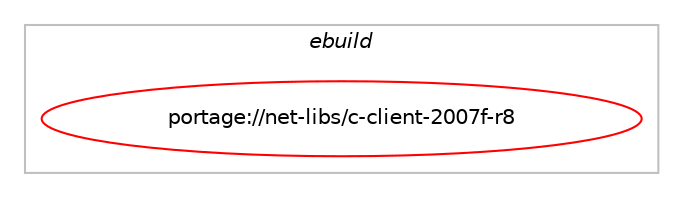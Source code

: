 digraph prolog {

# *************
# Graph options
# *************

newrank=true;
concentrate=true;
compound=true;
graph [rankdir=LR,fontname=Helvetica,fontsize=10,ranksep=1.5];#, ranksep=2.5, nodesep=0.2];
edge  [arrowhead=vee];
node  [fontname=Helvetica,fontsize=10];

# **********
# The ebuild
# **********

subgraph cluster_leftcol {
color=gray;
label=<<i>ebuild</i>>;
id [label="portage://net-libs/c-client-2007f-r8", color=red, width=4, href="../net-libs/c-client-2007f-r8.svg"];
}

# ****************
# The dependencies
# ****************

subgraph cluster_midcol {
color=gray;
label=<<i>dependencies</i>>;
subgraph cluster_compile {
fillcolor="#eeeeee";
style=filled;
label=<<i>compile</i>>;
# *** BEGIN UNKNOWN DEPENDENCY TYPE (TODO) ***
# id -> equal(use_conditional_group(positive,kerberos,portage://net-libs/c-client-2007f-r8,[package_dependency(portage://net-libs/c-client-2007f-r8,install,no,app-crypt,mit-krb5,none,[,,],[],[])]))
# *** END UNKNOWN DEPENDENCY TYPE (TODO) ***

# *** BEGIN UNKNOWN DEPENDENCY TYPE (TODO) ***
# id -> equal(use_conditional_group(positive,kernel_linux,portage://net-libs/c-client-2007f-r8,[use_conditional_group(positive,pam,portage://net-libs/c-client-2007f-r8,[package_dependency(portage://net-libs/c-client-2007f-r8,install,no,sys-libs,pam,greaterequal,[0.72,,,0.72],[],[])]),use_conditional_group(negative,pam,portage://net-libs/c-client-2007f-r8,[package_dependency(portage://net-libs/c-client-2007f-r8,install,no,virtual,libcrypt,none,[,,],any_same_slot,[])])]))
# *** END UNKNOWN DEPENDENCY TYPE (TODO) ***

# *** BEGIN UNKNOWN DEPENDENCY TYPE (TODO) ***
# id -> equal(use_conditional_group(positive,ssl,portage://net-libs/c-client-2007f-r8,[package_dependency(portage://net-libs/c-client-2007f-r8,install,no,dev-libs,openssl,none,[,,],[slot(0),equal],[])]))
# *** END UNKNOWN DEPENDENCY TYPE (TODO) ***

}
subgraph cluster_compileandrun {
fillcolor="#eeeeee";
style=filled;
label=<<i>compile and run</i>>;
}
subgraph cluster_run {
fillcolor="#eeeeee";
style=filled;
label=<<i>run</i>>;
# *** BEGIN UNKNOWN DEPENDENCY TYPE (TODO) ***
# id -> equal(use_conditional_group(positive,kerberos,portage://net-libs/c-client-2007f-r8,[package_dependency(portage://net-libs/c-client-2007f-r8,run,no,app-crypt,mit-krb5,none,[,,],[],[])]))
# *** END UNKNOWN DEPENDENCY TYPE (TODO) ***

# *** BEGIN UNKNOWN DEPENDENCY TYPE (TODO) ***
# id -> equal(use_conditional_group(positive,kernel_linux,portage://net-libs/c-client-2007f-r8,[use_conditional_group(positive,pam,portage://net-libs/c-client-2007f-r8,[package_dependency(portage://net-libs/c-client-2007f-r8,run,no,sys-libs,pam,greaterequal,[0.72,,,0.72],[],[])]),use_conditional_group(negative,pam,portage://net-libs/c-client-2007f-r8,[package_dependency(portage://net-libs/c-client-2007f-r8,run,no,virtual,libcrypt,none,[,,],any_same_slot,[])])]))
# *** END UNKNOWN DEPENDENCY TYPE (TODO) ***

# *** BEGIN UNKNOWN DEPENDENCY TYPE (TODO) ***
# id -> equal(use_conditional_group(positive,ssl,portage://net-libs/c-client-2007f-r8,[package_dependency(portage://net-libs/c-client-2007f-r8,run,no,dev-libs,openssl,none,[,,],[slot(0),equal],[])]))
# *** END UNKNOWN DEPENDENCY TYPE (TODO) ***

}
}

# **************
# The candidates
# **************

subgraph cluster_choices {
rank=same;
color=gray;
label=<<i>candidates</i>>;

}

}
